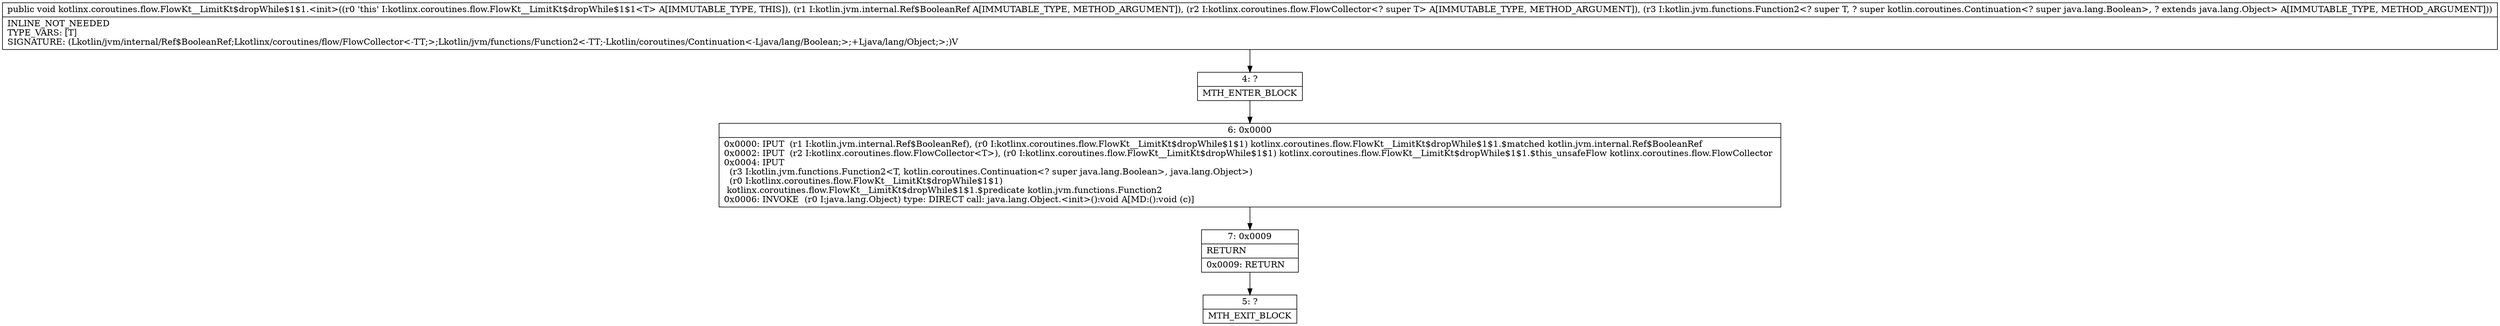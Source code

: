 digraph "CFG forkotlinx.coroutines.flow.FlowKt__LimitKt$dropWhile$1$1.\<init\>(Lkotlin\/jvm\/internal\/Ref$BooleanRef;Lkotlinx\/coroutines\/flow\/FlowCollector;Lkotlin\/jvm\/functions\/Function2;)V" {
Node_4 [shape=record,label="{4\:\ ?|MTH_ENTER_BLOCK\l}"];
Node_6 [shape=record,label="{6\:\ 0x0000|0x0000: IPUT  (r1 I:kotlin.jvm.internal.Ref$BooleanRef), (r0 I:kotlinx.coroutines.flow.FlowKt__LimitKt$dropWhile$1$1) kotlinx.coroutines.flow.FlowKt__LimitKt$dropWhile$1$1.$matched kotlin.jvm.internal.Ref$BooleanRef \l0x0002: IPUT  (r2 I:kotlinx.coroutines.flow.FlowCollector\<T\>), (r0 I:kotlinx.coroutines.flow.FlowKt__LimitKt$dropWhile$1$1) kotlinx.coroutines.flow.FlowKt__LimitKt$dropWhile$1$1.$this_unsafeFlow kotlinx.coroutines.flow.FlowCollector \l0x0004: IPUT  \l  (r3 I:kotlin.jvm.functions.Function2\<T, kotlin.coroutines.Continuation\<? super java.lang.Boolean\>, java.lang.Object\>)\l  (r0 I:kotlinx.coroutines.flow.FlowKt__LimitKt$dropWhile$1$1)\l kotlinx.coroutines.flow.FlowKt__LimitKt$dropWhile$1$1.$predicate kotlin.jvm.functions.Function2 \l0x0006: INVOKE  (r0 I:java.lang.Object) type: DIRECT call: java.lang.Object.\<init\>():void A[MD:():void (c)]\l}"];
Node_7 [shape=record,label="{7\:\ 0x0009|RETURN\l|0x0009: RETURN   \l}"];
Node_5 [shape=record,label="{5\:\ ?|MTH_EXIT_BLOCK\l}"];
MethodNode[shape=record,label="{public void kotlinx.coroutines.flow.FlowKt__LimitKt$dropWhile$1$1.\<init\>((r0 'this' I:kotlinx.coroutines.flow.FlowKt__LimitKt$dropWhile$1$1\<T\> A[IMMUTABLE_TYPE, THIS]), (r1 I:kotlin.jvm.internal.Ref$BooleanRef A[IMMUTABLE_TYPE, METHOD_ARGUMENT]), (r2 I:kotlinx.coroutines.flow.FlowCollector\<? super T\> A[IMMUTABLE_TYPE, METHOD_ARGUMENT]), (r3 I:kotlin.jvm.functions.Function2\<? super T, ? super kotlin.coroutines.Continuation\<? super java.lang.Boolean\>, ? extends java.lang.Object\> A[IMMUTABLE_TYPE, METHOD_ARGUMENT]))  | INLINE_NOT_NEEDED\lTYPE_VARS: [T]\lSIGNATURE: (Lkotlin\/jvm\/internal\/Ref$BooleanRef;Lkotlinx\/coroutines\/flow\/FlowCollector\<\-TT;\>;Lkotlin\/jvm\/functions\/Function2\<\-TT;\-Lkotlin\/coroutines\/Continuation\<\-Ljava\/lang\/Boolean;\>;+Ljava\/lang\/Object;\>;)V\l}"];
MethodNode -> Node_4;Node_4 -> Node_6;
Node_6 -> Node_7;
Node_7 -> Node_5;
}

